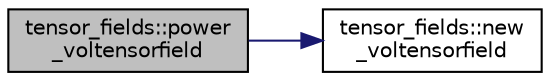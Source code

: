 digraph "tensor_fields::power_voltensorfield"
{
 // LATEX_PDF_SIZE
  edge [fontname="Helvetica",fontsize="10",labelfontname="Helvetica",labelfontsize="10"];
  node [fontname="Helvetica",fontsize="10",shape=record];
  rankdir="LR";
  Node1 [label="tensor_fields::power\l_voltensorfield",height=0.2,width=0.4,color="black", fillcolor="grey75", style="filled", fontcolor="black",tooltip=" "];
  Node1 -> Node2 [color="midnightblue",fontsize="10",style="solid"];
  Node2 [label="tensor_fields::new\l_voltensorfield",height=0.2,width=0.4,color="black", fillcolor="white", style="filled",URL="$namespacetensor__fields.html#a62f581f9e29e80f5ed7d3d2b9539398c",tooltip=" "];
}
